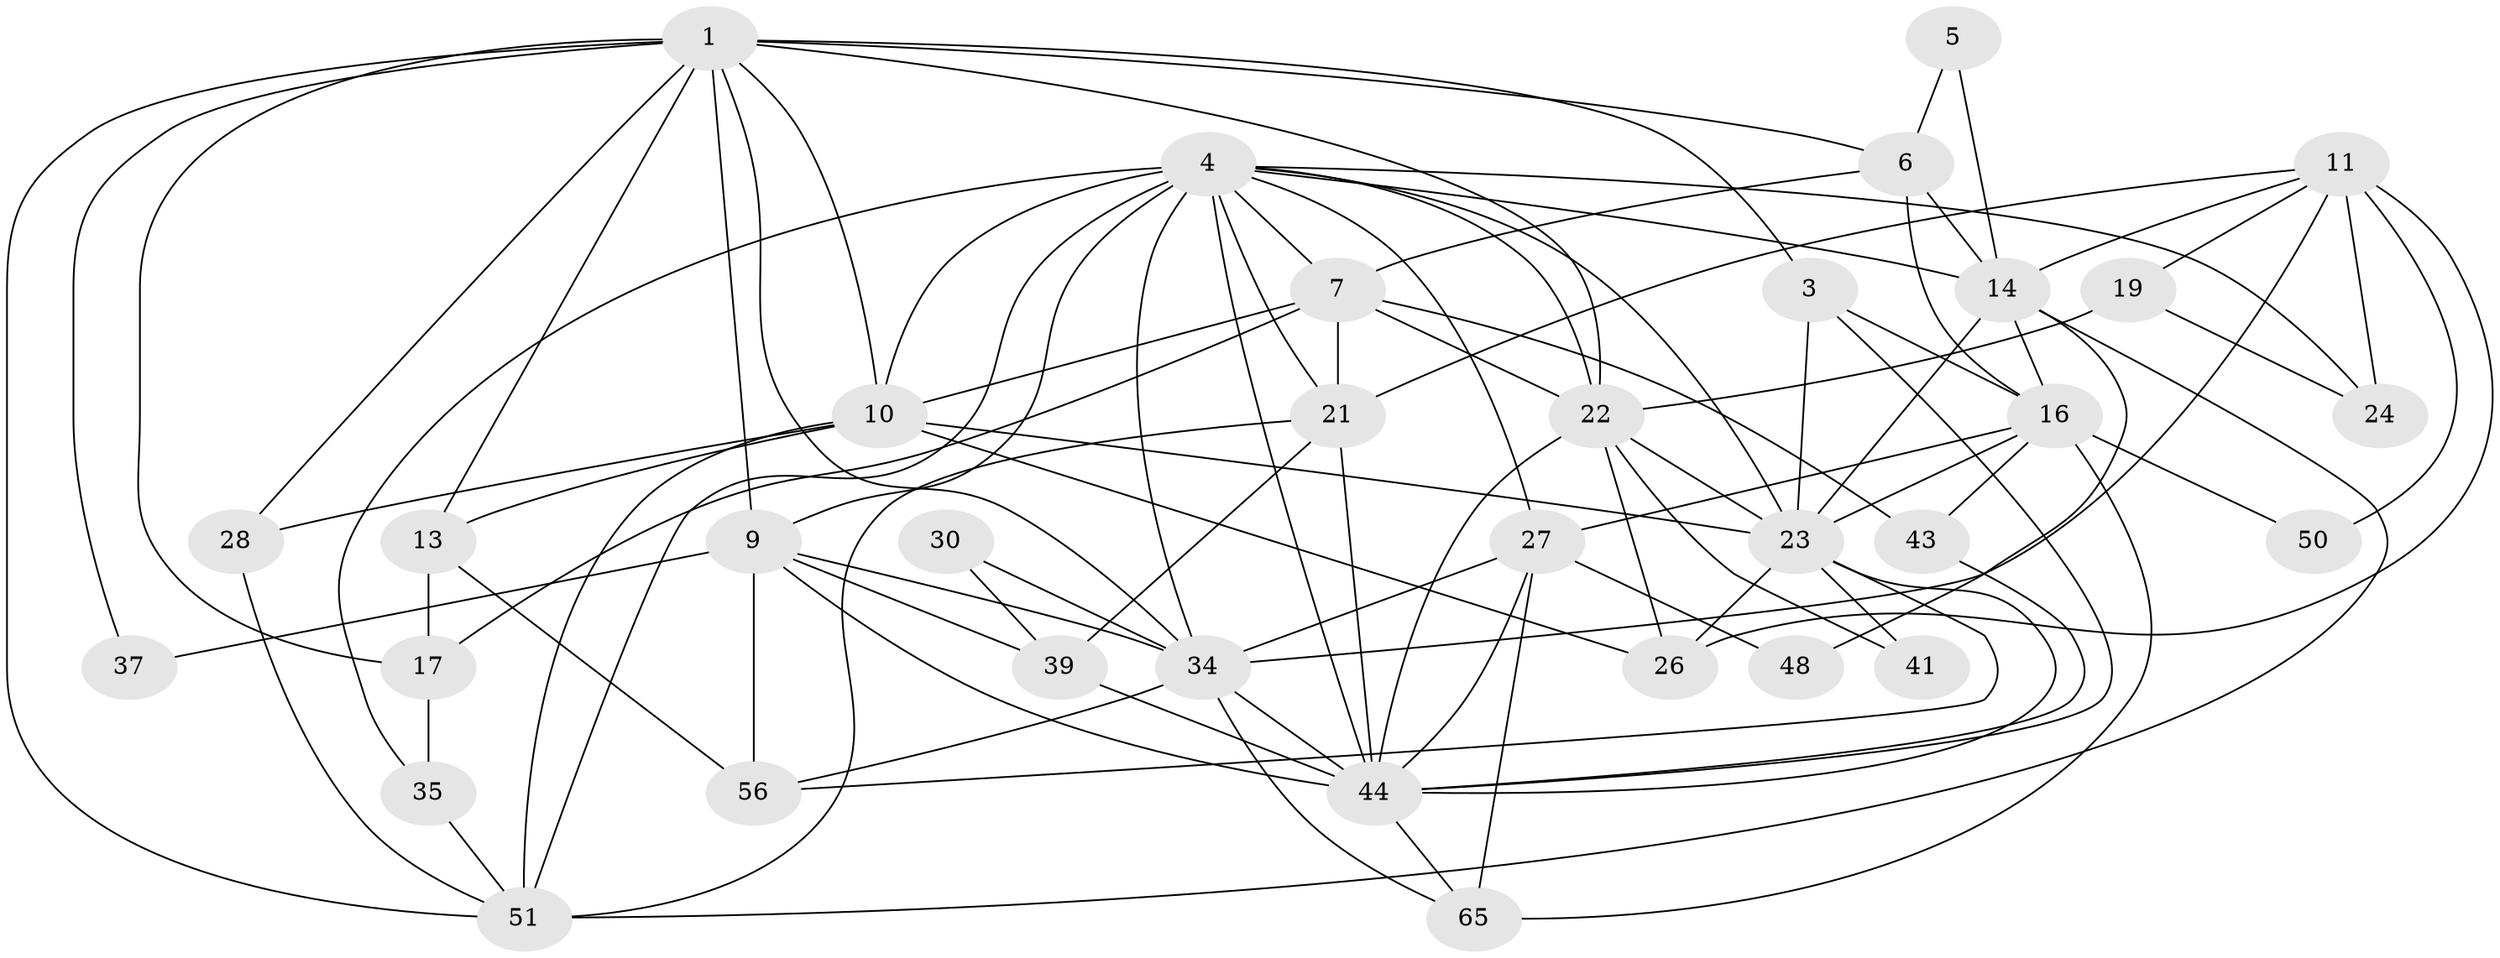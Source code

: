 // original degree distribution, {5: 0.2028985507246377, 4: 0.3188405797101449, 3: 0.2028985507246377, 2: 0.15942028985507245, 7: 0.057971014492753624, 6: 0.043478260869565216, 8: 0.014492753623188406}
// Generated by graph-tools (version 1.1) at 2025/14/03/09/25 04:14:57]
// undirected, 34 vertices, 93 edges
graph export_dot {
graph [start="1"]
  node [color=gray90,style=filled];
  1 [super="+36+2+15+67"];
  3 [super="+8"];
  4 [super="+31"];
  5;
  6;
  7 [super="+25"];
  9 [super="+46+66"];
  10 [super="+69+62+12"];
  11 [super="+20"];
  13;
  14 [super="+33"];
  16 [super="+18"];
  17;
  19;
  21 [super="+49"];
  22 [super="+63+32"];
  23 [super="+58"];
  24;
  26;
  27 [super="+29"];
  28 [super="+64"];
  30;
  34 [super="+42+45"];
  35;
  37;
  39;
  41;
  43;
  44 [super="+54+53"];
  48;
  50;
  51;
  56;
  65;
  1 -- 37;
  1 -- 51;
  1 -- 17;
  1 -- 22 [weight=2];
  1 -- 28 [weight=2];
  1 -- 6;
  1 -- 13;
  1 -- 3;
  1 -- 34;
  1 -- 10;
  1 -- 9;
  3 -- 16;
  3 -- 44;
  3 -- 23;
  4 -- 14 [weight=2];
  4 -- 24;
  4 -- 44 [weight=2];
  4 -- 35;
  4 -- 7;
  4 -- 9;
  4 -- 51;
  4 -- 21;
  4 -- 22;
  4 -- 23;
  4 -- 27;
  4 -- 34;
  4 -- 10 [weight=2];
  5 -- 6;
  5 -- 14;
  6 -- 16;
  6 -- 14;
  6 -- 7;
  7 -- 21;
  7 -- 43;
  7 -- 10;
  7 -- 17;
  7 -- 22;
  9 -- 37;
  9 -- 56;
  9 -- 39;
  9 -- 44;
  9 -- 34;
  10 -- 13;
  10 -- 51;
  10 -- 28;
  10 -- 26;
  10 -- 23;
  11 -- 19;
  11 -- 24;
  11 -- 26 [weight=2];
  11 -- 34;
  11 -- 50;
  11 -- 21;
  11 -- 14;
  13 -- 17;
  13 -- 56;
  14 -- 16;
  14 -- 48;
  14 -- 51;
  14 -- 23;
  16 -- 43;
  16 -- 27;
  16 -- 23;
  16 -- 65;
  16 -- 50;
  17 -- 35;
  19 -- 24;
  19 -- 22;
  21 -- 44;
  21 -- 51;
  21 -- 39;
  22 -- 26;
  22 -- 44;
  22 -- 23;
  22 -- 41;
  23 -- 44;
  23 -- 41;
  23 -- 56;
  23 -- 26;
  27 -- 65;
  27 -- 48;
  27 -- 44;
  27 -- 34;
  28 -- 51;
  30 -- 39;
  30 -- 34;
  34 -- 56;
  34 -- 65;
  34 -- 44 [weight=2];
  35 -- 51;
  39 -- 44;
  43 -- 44;
  44 -- 65;
}
